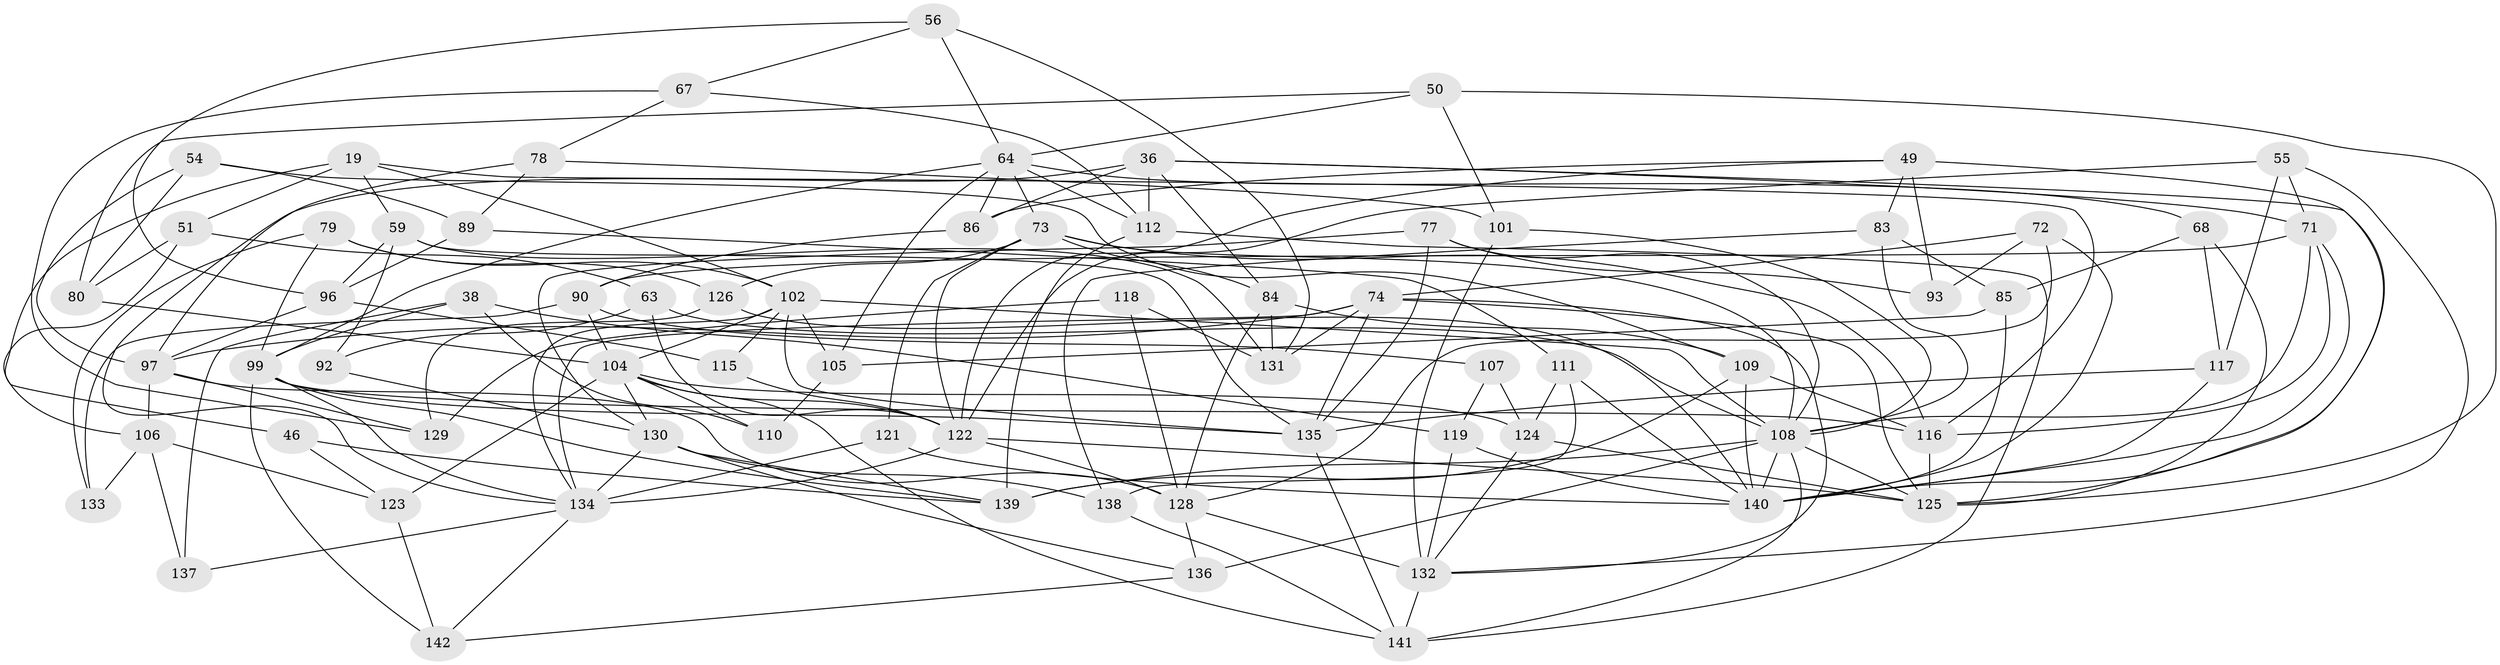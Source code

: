 // original degree distribution, {4: 1.0}
// Generated by graph-tools (version 1.1) at 2025/00/03/04/25 22:00:58]
// undirected, 71 vertices, 181 edges
graph export_dot {
graph [start="1"]
  node [color=gray90,style=filled];
  19 [super="+7"];
  36 [super="+22+29"];
  38 [super="+1"];
  46;
  49 [super="+9"];
  50;
  51;
  54;
  55;
  56;
  59 [super="+16"];
  63;
  64 [super="+41+53"];
  67;
  68;
  71 [super="+44"];
  72;
  73 [super="+42+69"];
  74 [super="+20+65"];
  77;
  78;
  79;
  80;
  83;
  84 [super="+5"];
  85;
  86;
  89;
  90 [super="+11"];
  92;
  93;
  96 [super="+70"];
  97 [super="+66"];
  99 [super="+10+30+45"];
  101;
  102 [super="+58+75"];
  104 [super="+12+76+100"];
  105 [super="+48"];
  106 [super="+103"];
  107;
  108 [super="+21+82+60"];
  109 [super="+87"];
  110;
  111;
  112 [super="+47"];
  115;
  116 [super="+40"];
  117;
  118;
  119 [super="+31"];
  121;
  122 [super="+3+43+18"];
  123;
  124 [super="+98"];
  125 [super="+88"];
  126;
  128 [super="+32"];
  129;
  130 [super="+14+114"];
  131 [super="+62"];
  132 [super="+26+35"];
  133;
  134 [super="+28+113"];
  135 [super="+120"];
  136 [super="+91"];
  137;
  138;
  139 [super="+23+95"];
  140 [super="+24+127+61"];
  141 [super="+81"];
  142;
  19 -- 46 [weight=2];
  19 -- 51;
  19 -- 59;
  19 -- 116;
  19 -- 102;
  36 -- 86;
  36 -- 112 [weight=2];
  36 -- 134 [weight=2];
  36 -- 84;
  36 -- 125;
  36 -- 71;
  38 -- 137 [weight=2];
  38 -- 99;
  38 -- 110;
  38 -- 119 [weight=2];
  46 -- 123;
  46 -- 139;
  49 -- 83;
  49 -- 93 [weight=2];
  49 -- 86;
  49 -- 122;
  49 -- 140;
  50 -- 125;
  50 -- 80;
  50 -- 101;
  50 -- 64;
  51 -- 80;
  51 -- 63;
  51 -- 106;
  54 -- 89;
  54 -- 80;
  54 -- 109;
  54 -- 97;
  55 -- 117;
  55 -- 122;
  55 -- 132;
  55 -- 71;
  56 -- 67;
  56 -- 96;
  56 -- 131;
  56 -- 64;
  59 -- 131;
  59 -- 92 [weight=2];
  59 -- 135;
  59 -- 96;
  63 -- 92;
  63 -- 122;
  63 -- 108;
  64 -- 68;
  64 -- 99;
  64 -- 86;
  64 -- 112;
  64 -- 105;
  64 -- 73;
  67 -- 78;
  67 -- 129;
  67 -- 112;
  68 -- 85;
  68 -- 117;
  68 -- 125;
  71 -- 90;
  71 -- 140;
  71 -- 116;
  71 -- 108;
  72 -- 93;
  72 -- 140;
  72 -- 128;
  72 -- 74;
  73 -- 121;
  73 -- 116;
  73 -- 122;
  73 -- 108 [weight=2];
  73 -- 126;
  73 -- 84;
  74 -- 131;
  74 -- 97;
  74 -- 132;
  74 -- 135 [weight=2];
  74 -- 125;
  74 -- 134;
  77 -- 93;
  77 -- 130;
  77 -- 108;
  77 -- 135;
  78 -- 89;
  78 -- 101;
  78 -- 97;
  79 -- 133;
  79 -- 126;
  79 -- 102;
  79 -- 99;
  80 -- 104;
  83 -- 85;
  83 -- 138;
  83 -- 108;
  84 -- 128 [weight=2];
  84 -- 131;
  84 -- 109;
  85 -- 105;
  85 -- 140;
  86 -- 90;
  89 -- 96;
  89 -- 111;
  90 -- 107;
  90 -- 133 [weight=2];
  90 -- 104;
  92 -- 130;
  96 -- 115 [weight=2];
  96 -- 97;
  97 -- 129;
  97 -- 106 [weight=2];
  97 -- 128;
  99 -- 142;
  99 -- 116 [weight=2];
  99 -- 135;
  99 -- 139 [weight=2];
  99 -- 134;
  101 -- 108;
  101 -- 132;
  102 -- 105 [weight=2];
  102 -- 108 [weight=2];
  102 -- 134;
  102 -- 104;
  102 -- 115;
  102 -- 135;
  104 -- 123;
  104 -- 124;
  104 -- 130;
  104 -- 141 [weight=2];
  104 -- 122;
  104 -- 110;
  105 -- 110 [weight=2];
  106 -- 133;
  106 -- 123;
  106 -- 137;
  107 -- 124 [weight=2];
  107 -- 119;
  108 -- 136 [weight=3];
  108 -- 140 [weight=2];
  108 -- 125;
  108 -- 139 [weight=2];
  108 -- 141;
  109 -- 139;
  109 -- 140 [weight=2];
  109 -- 116;
  111 -- 138;
  111 -- 124;
  111 -- 140;
  112 -- 139;
  112 -- 141;
  115 -- 122;
  116 -- 125 [weight=2];
  117 -- 140;
  117 -- 135;
  118 -- 131 [weight=2];
  118 -- 129;
  118 -- 128;
  119 -- 140 [weight=2];
  119 -- 132;
  121 -- 134 [weight=2];
  121 -- 140;
  122 -- 128;
  122 -- 125 [weight=2];
  122 -- 134;
  123 -- 142;
  124 -- 132;
  124 -- 125;
  126 -- 129;
  126 -- 140;
  128 -- 136;
  128 -- 132;
  130 -- 138;
  130 -- 136;
  130 -- 134 [weight=2];
  130 -- 139;
  132 -- 141 [weight=2];
  134 -- 142;
  134 -- 137;
  135 -- 141;
  136 -- 142;
  138 -- 141;
}
